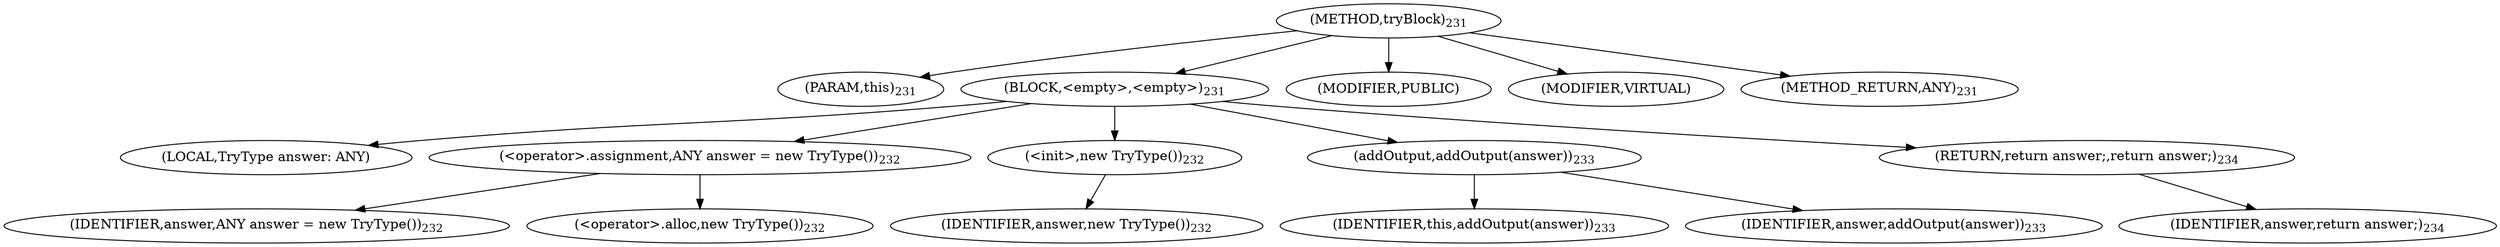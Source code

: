 digraph "tryBlock" {  
"678" [label = <(METHOD,tryBlock)<SUB>231</SUB>> ]
"53" [label = <(PARAM,this)<SUB>231</SUB>> ]
"679" [label = <(BLOCK,&lt;empty&gt;,&lt;empty&gt;)<SUB>231</SUB>> ]
"51" [label = <(LOCAL,TryType answer: ANY)> ]
"680" [label = <(&lt;operator&gt;.assignment,ANY answer = new TryType())<SUB>232</SUB>> ]
"681" [label = <(IDENTIFIER,answer,ANY answer = new TryType())<SUB>232</SUB>> ]
"682" [label = <(&lt;operator&gt;.alloc,new TryType())<SUB>232</SUB>> ]
"683" [label = <(&lt;init&gt;,new TryType())<SUB>232</SUB>> ]
"50" [label = <(IDENTIFIER,answer,new TryType())<SUB>232</SUB>> ]
"684" [label = <(addOutput,addOutput(answer))<SUB>233</SUB>> ]
"52" [label = <(IDENTIFIER,this,addOutput(answer))<SUB>233</SUB>> ]
"685" [label = <(IDENTIFIER,answer,addOutput(answer))<SUB>233</SUB>> ]
"686" [label = <(RETURN,return answer;,return answer;)<SUB>234</SUB>> ]
"687" [label = <(IDENTIFIER,answer,return answer;)<SUB>234</SUB>> ]
"688" [label = <(MODIFIER,PUBLIC)> ]
"689" [label = <(MODIFIER,VIRTUAL)> ]
"690" [label = <(METHOD_RETURN,ANY)<SUB>231</SUB>> ]
  "678" -> "53" 
  "678" -> "679" 
  "678" -> "688" 
  "678" -> "689" 
  "678" -> "690" 
  "679" -> "51" 
  "679" -> "680" 
  "679" -> "683" 
  "679" -> "684" 
  "679" -> "686" 
  "680" -> "681" 
  "680" -> "682" 
  "683" -> "50" 
  "684" -> "52" 
  "684" -> "685" 
  "686" -> "687" 
}
